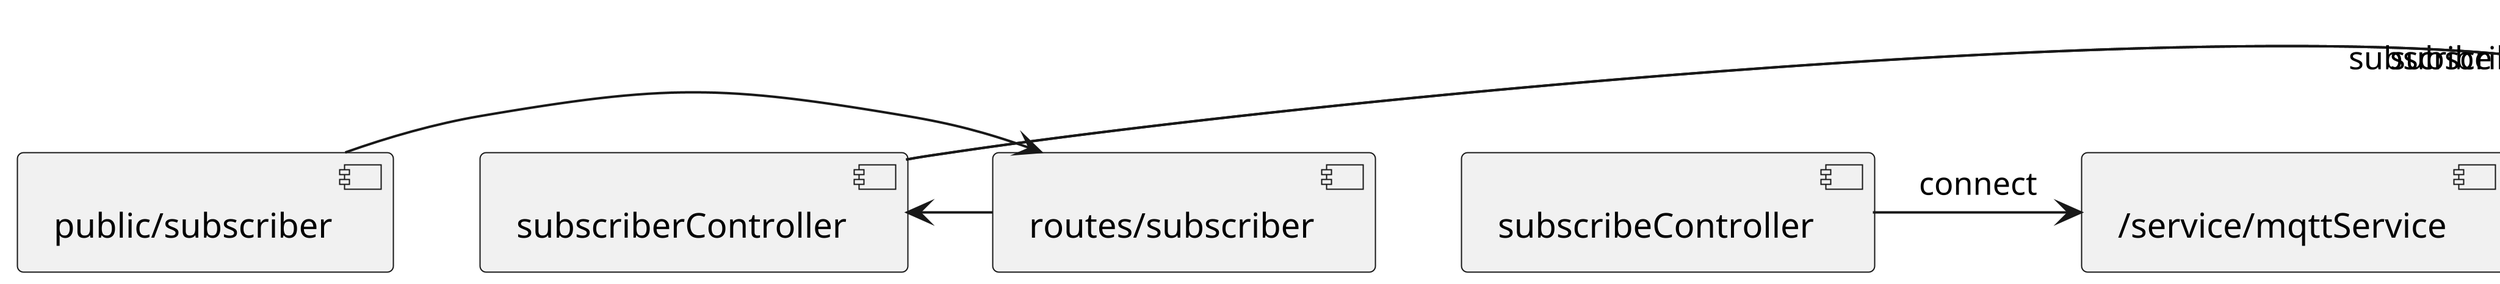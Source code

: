 @startuml

scale 10

[public/subscriber] -> [routes/subscriber]
[subscriberController] <- [routes/subscriber]
[subscriberController] -> [views/subscriber.ejs] : subscribe


[subscriberController] -> [views/subscriber.ejs] : subscribe topic
[subscribeController] -> [/service/mqttService] : connect
[/service/mqttService] -> [views/subscriber.ejs] : status (green if normal)

[routes/publisher] -> [public/publisher] 
[routes/publisher] -> [publisherController]


[publisher.ejs] -> [publishMQTTMessage] : publish 


@enduml
